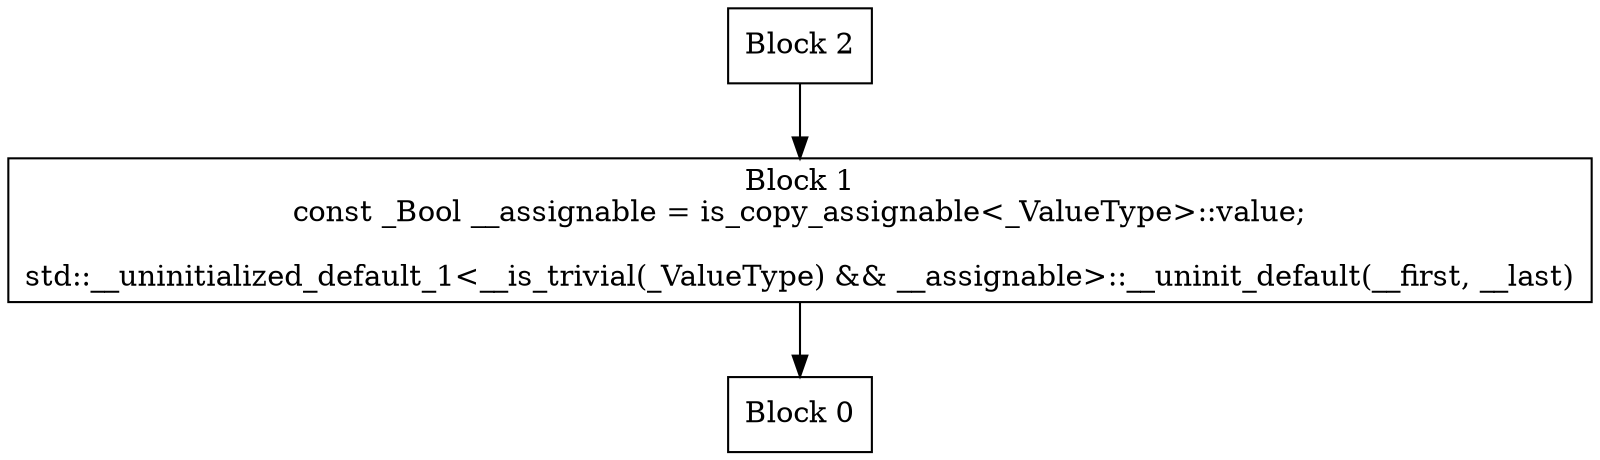 digraph CFG {
  node [shape=box];
  0 [label="Block 0\n"];
  1 [label="Block 1\nconst _Bool __assignable = is_copy_assignable<_ValueType>::value;
\nstd::__uninitialized_default_1<__is_trivial(_ValueType) && __assignable>::__uninit_default(__first, __last)\n"];
  2 [label="Block 2\n"];
  1 -> 0;
  2 -> 1;
}
